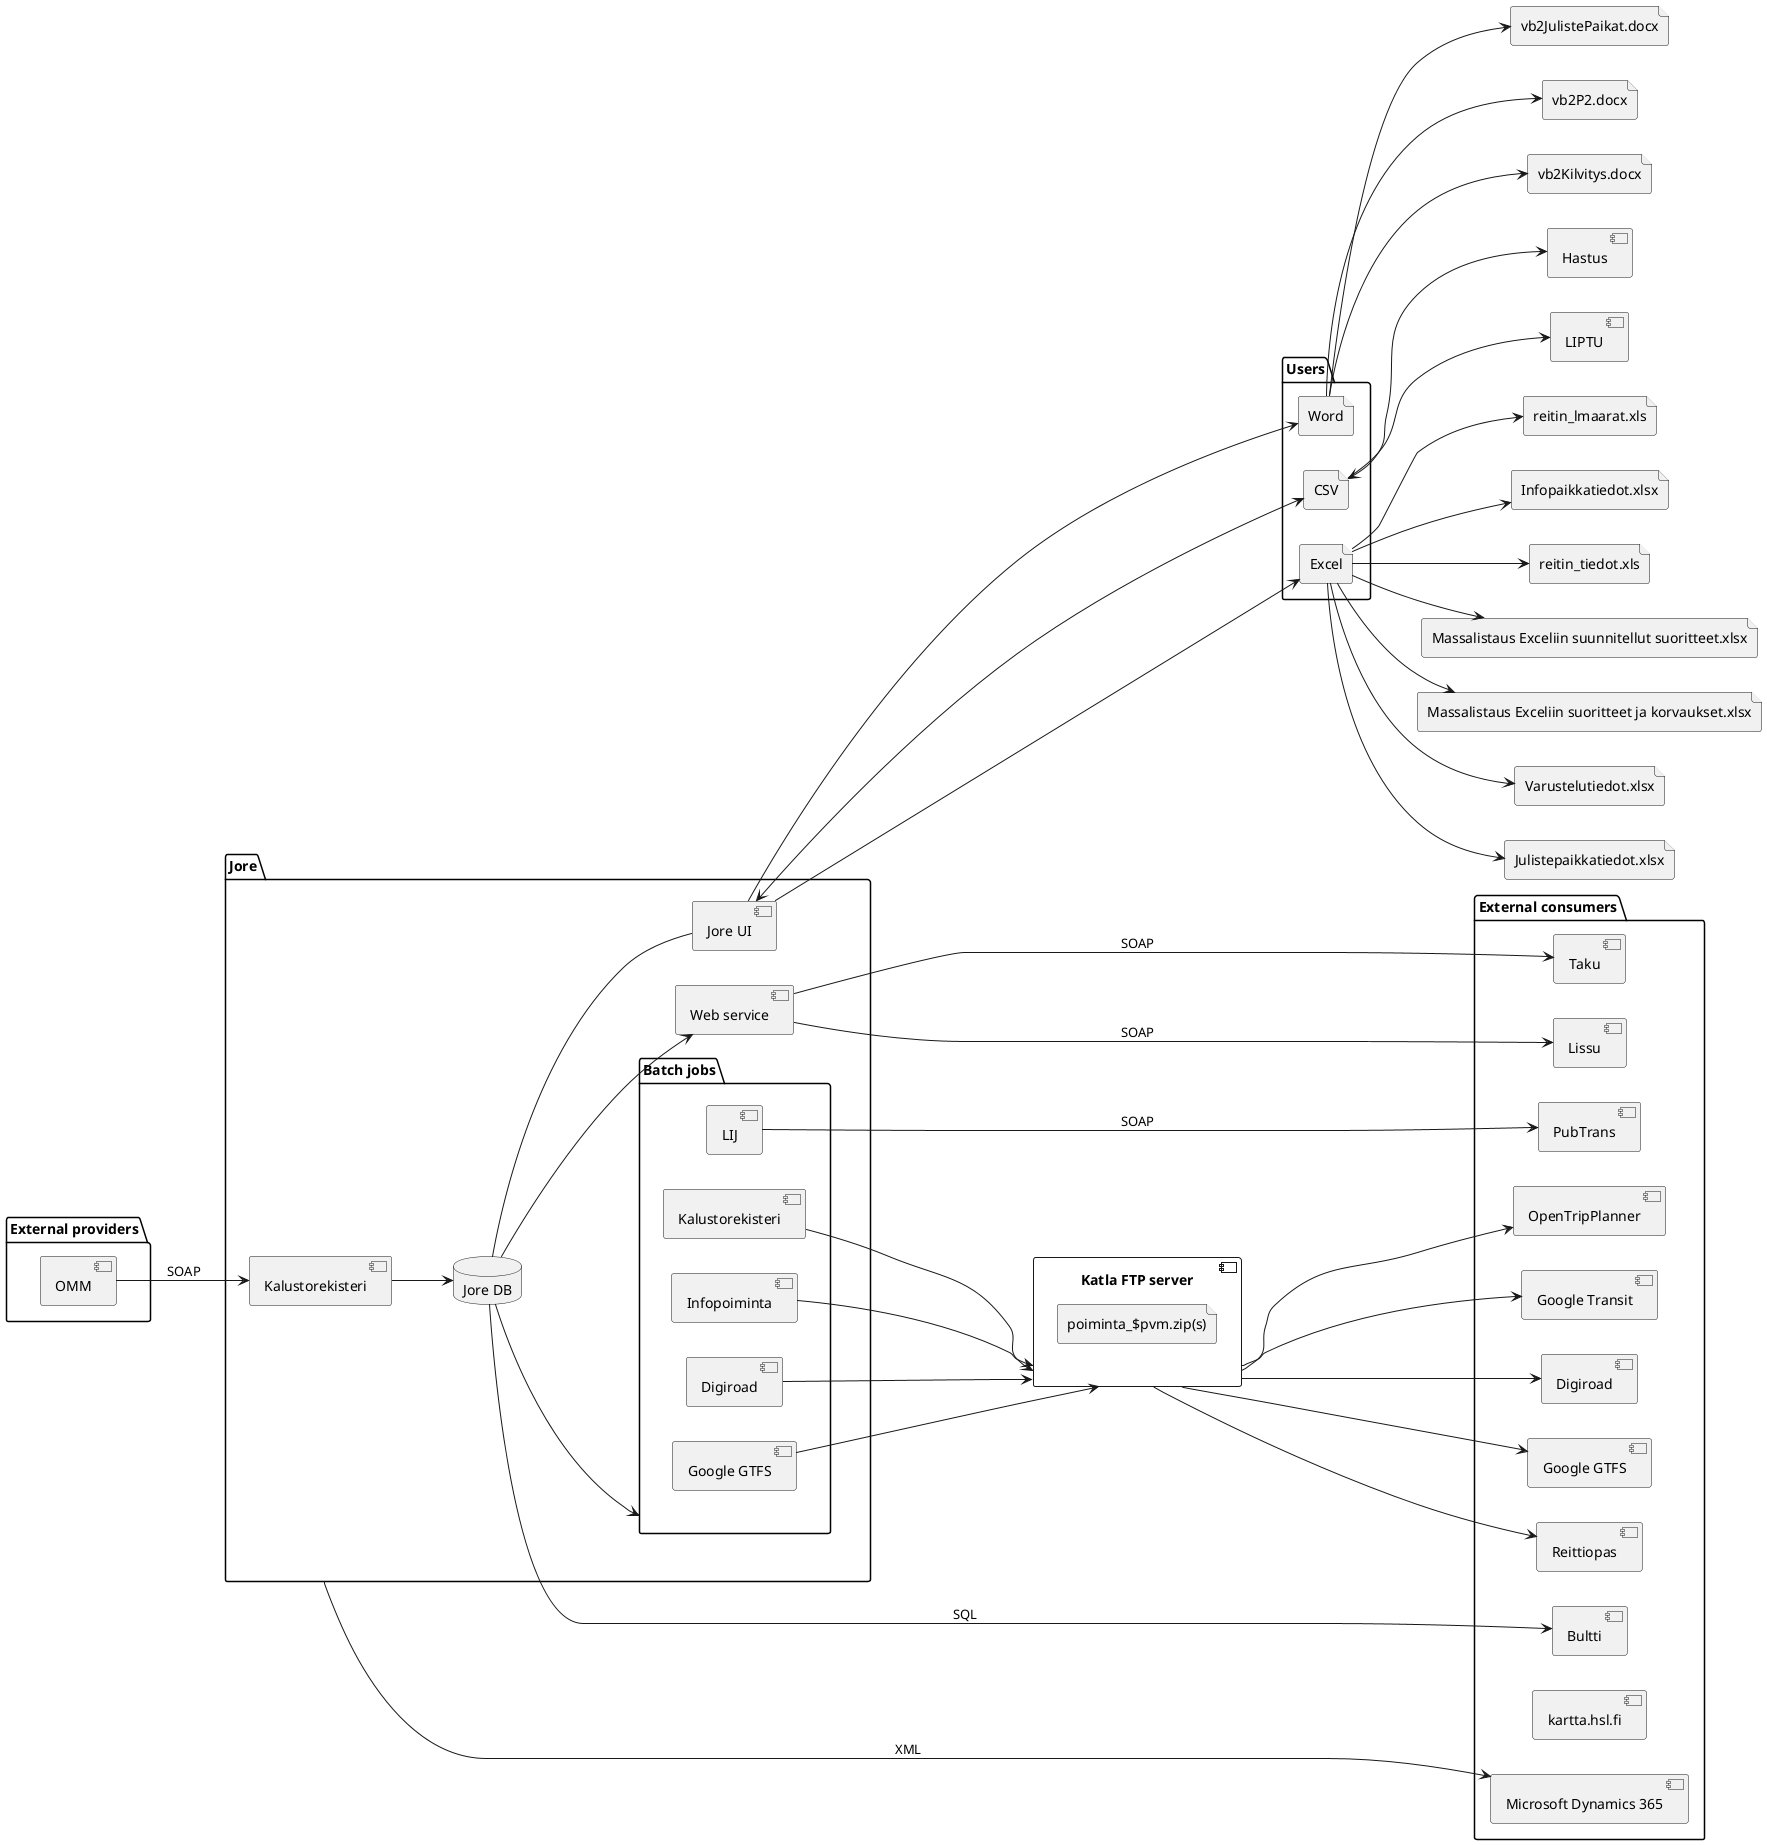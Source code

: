 @startuml

left to right direction

package jore as "Jore" {
    database joreDb as "Jore DB"

    component joreWs as "Web service"

    component joreUi as "Jore UI"

    component kalustorekisteri as "Kalustorekisteri"

    package batchJobs as "Batch jobs" {
        'left to right direction
        component batch_lij as "LIJ"
        component batch_gtfs as "Google GTFS"
        component batch_info as "Infopoiminta"
        component batch_dr as "Digiroad"
        component batch_kr as "Kalustorekisteri"
    }
}

component hastus as "Hastus"

component liptu as "LIPTU"

component katla as "Katla FTP server" {
    file dumps as "poiminta_$pvm.zip(s)"
}

package consumers as "External consumers" {
    component gtfs as "Google GTFS"
    component reittiopas as "Reittiopas"
    component opentrip as "OpenTripPlanner"
    component google_transit as "Google Transit"
    component digiroad as "Digiroad"
    component pubtrans as "PubTrans"

    component lissu as "Lissu"
    component taku as "Taku"

    component bultti as "Bultti"

    component kartat as "kartta.hsl.fi"

    component dynamics as "Microsoft Dynamics 365"
}

package providers as "External providers" {
    component omm as "OMM"
}

package users as "Users" {
    file csv as "CSV"
    file excel as "Excel"
    file word as "Word"
}

joreDb ---> joreWs

joreDb ---> batchJobs

batch_lij ---> pubtrans : SOAP
batch_gtfs ---> katla
batch_info ---> katla
batch_dr ---> katla
batch_kr ---> katla

katla ---> gtfs
katla ---> reittiopas
katla ---> opentrip
katla ---> google_transit
katla ---> digiroad

joreDb --- joreUi

joreUi <----> csv
joreUi ----> excel
joreUi ----> word

csv <--> hastus
csv --> liptu

file bathroom as "reitin_lmaarat.xls"
file routeLengths as "reitin_tiedot.xls"
file business1 as "Massalistaus Exceliin suunnitellut suoritteet.xlsx"
file business2 as "Massalistaus Exceliin suoritteet ja korvaukset.xlsx"
file equipmentReport as "Varustelutiedot.xlsx"
file posterExport as "Julistepaikkatiedot.xlsx"
file posterUsageGuide as "vb2JulistePaikat.docx"
file infoExport as "Infopaikkatiedot.xlsx"
file plateGuide as "vb2Kilvitys.docx"
file posterExport2 as "vb2P2.docx"

excel --> bathroom
excel --> routeLengths
excel --> business1
excel --> business2
excel --> equipmentReport
excel --> posterExport
excel --> infoExport

word --> posterUsageGuide
word --> plateGuide
word --> posterExport2

joreWs ---> lissu : SOAP
joreWs ---> taku : SOAP

joreDb ---> bultti : SQL

jore ---> dynamics : XML

omm --> kalustorekisteri : SOAP
kalustorekisteri --> joreDb

@enduml
